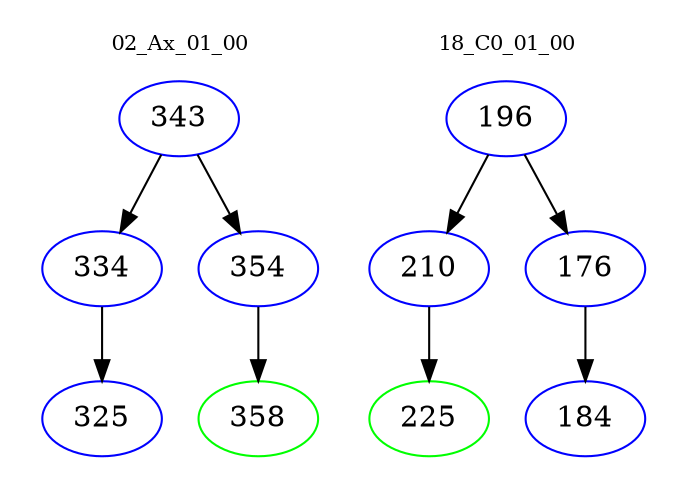 digraph{
subgraph cluster_0 {
color = white
label = "02_Ax_01_00";
fontsize=10;
T0_343 [label="343", color="blue"]
T0_343 -> T0_334 [color="black"]
T0_334 [label="334", color="blue"]
T0_334 -> T0_325 [color="black"]
T0_325 [label="325", color="blue"]
T0_343 -> T0_354 [color="black"]
T0_354 [label="354", color="blue"]
T0_354 -> T0_358 [color="black"]
T0_358 [label="358", color="green"]
}
subgraph cluster_1 {
color = white
label = "18_C0_01_00";
fontsize=10;
T1_196 [label="196", color="blue"]
T1_196 -> T1_210 [color="black"]
T1_210 [label="210", color="blue"]
T1_210 -> T1_225 [color="black"]
T1_225 [label="225", color="green"]
T1_196 -> T1_176 [color="black"]
T1_176 [label="176", color="blue"]
T1_176 -> T1_184 [color="black"]
T1_184 [label="184", color="blue"]
}
}
